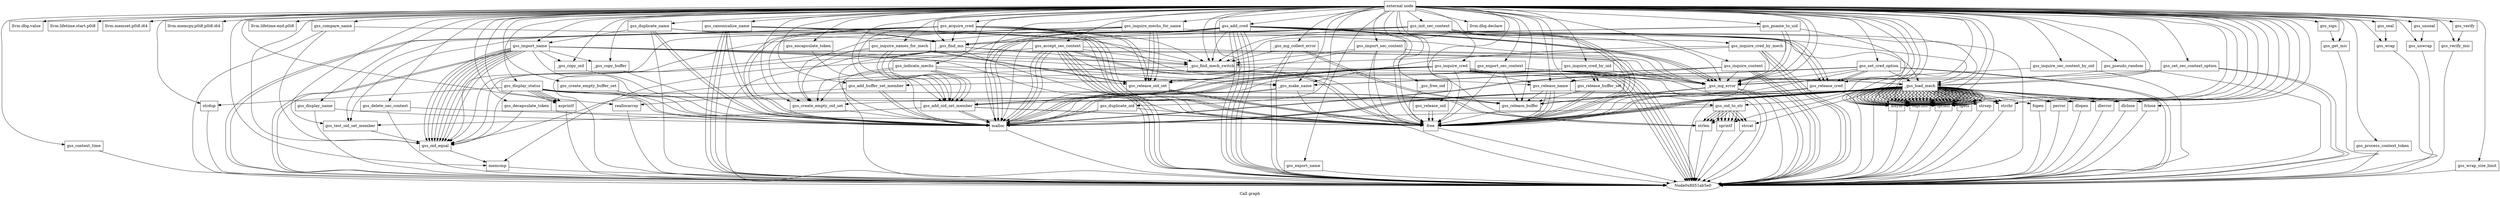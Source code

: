 digraph "Call graph" {
	label="Call graph";

	Node0x8051ab5b0 [shape=record,label="{external node}"];
	Node0x8051ab5b0 -> Node0x8051ab640;
	Node0x8051ab5b0 -> Node0x8051ab8e0;
	Node0x8051ab5b0 -> Node0x8051ab940;
	Node0x8051ab5b0 -> Node0x8051ab9a0;
	Node0x8051ab5b0 -> Node0x8051ab6a0;
	Node0x8051ab5b0 -> Node0x8051aba00;
	Node0x8051ab5b0 -> Node0x8051ab700;
	Node0x8051ab5b0 -> Node0x8051ab7c0;
	Node0x8051ab5b0 -> Node0x8051aba60;
	Node0x8051ab5b0 -> Node0x8051abac0;
	Node0x8051ab5b0 -> Node0x8051abd60;
	Node0x8051ab5b0 -> Node0x8051abd00;
	Node0x8051ab5b0 -> Node0x8051abe80;
	Node0x8051ab5b0 -> Node0x8051abee0;
	Node0x8051ab5b0 -> Node0x8051abf40;
	Node0x8051ab5b0 -> Node0x8051abfa0;
	Node0x8051ab5b0 -> Node0x804f64060;
	Node0x8051ab5b0 -> Node0x804f640c0;
	Node0x8051ab5b0 -> Node0x804f64120;
	Node0x8051ab5b0 -> Node0x8051abbe0;
	Node0x8051ab5b0 -> Node0x804f64180;
	Node0x8051ab5b0 -> Node0x804f641e0;
	Node0x8051ab5b0 -> Node0x804f64240;
	Node0x8051ab5b0 -> Node0x8051ab820;
	Node0x8051ab5b0 -> Node0x804f642a0;
	Node0x8051ab5b0 -> Node0x804f64300;
	Node0x8051ab5b0 -> Node0x804f64360;
	Node0x8051ab5b0 -> Node0x804f64420;
	Node0x8051ab5b0 -> Node0x804f64480;
	Node0x8051ab5b0 -> Node0x804f644e0;
	Node0x8051ab5b0 -> Node0x804f645a0;
	Node0x8051ab5b0 -> Node0x804f64600;
	Node0x8051ab5b0 -> Node0x804f64660;
	Node0x8051ab5b0 -> Node0x804f646c0;
	Node0x8051ab5b0 -> Node0x804f64720;
	Node0x8051ab5b0 -> Node0x804f64540;
	Node0x8051ab5b0 -> Node0x804f648a0;
	Node0x8051ab5b0 -> Node0x804f64900;
	Node0x8051ab5b0 -> Node0x804f64960;
	Node0x8051ab5b0 -> Node0x804f649c0;
	Node0x8051ab5b0 -> Node0x804f64a20;
	Node0x8051ab5b0 -> Node0x804f64a80;
	Node0x8051ab5b0 -> Node0x804f64ae0;
	Node0x8051ab5b0 -> Node0x804f64b40;
	Node0x8051ab5b0 -> Node0x804f64ba0;
	Node0x8051ab5b0 -> Node0x804f64c00;
	Node0x8051ab5b0 -> Node0x8051abb20;
	Node0x8051ab5b0 -> Node0x804f650e0;
	Node0x8051ab5b0 -> Node0x804f64c60;
	Node0x8051ab5b0 -> Node0x804f64cc0;
	Node0x8051ab5b0 -> Node0x804f64d20;
	Node0x8051ab5b0 -> Node0x804f64d80;
	Node0x8051ab5b0 -> Node0x804f64de0;
	Node0x8051ab5b0 -> Node0x804f64e40;
	Node0x8051ab5b0 -> Node0x804f64ea0;
	Node0x8051ab5b0 -> Node0x804f64f00;
	Node0x8051ab5b0 -> Node0x804f64f60;
	Node0x8051ab5b0 -> Node0x804f64fc0;
	Node0x8051ab5b0 -> Node0x804f65020;
	Node0x8051ab5b0 -> Node0x804f65080;
	Node0x8051ab5b0 -> Node0x8051ab760;
	Node0x8051ab5b0 -> Node0x8051abca0;
	Node0x8051ab5b0 -> Node0x8051ab880;
	Node0x8051ab5b0 -> Node0x804f643c0;
	Node0x8051ab5b0 -> Node0x804f65140;
	Node0x8051ab5b0 -> Node0x804f651a0;
	Node0x8051ab5b0 -> Node0x804f65200;
	Node0x8051ab5b0 -> Node0x804f65260;
	Node0x8051ab5b0 -> Node0x804f652c0;
	Node0x8051ab5b0 -> Node0x804f64000;
	Node0x8051ab5b0 -> Node0x8051abe20;
	Node0x8051ab5b0 -> Node0x804f64840;
	Node0x8051ab5b0 -> Node0x804f65320;
	Node0x8051ab5b0 -> Node0x8051abc40;
	Node0x8051ab5b0 -> Node0x804f65380;
	Node0x8051ab5b0 -> Node0x804f65440;
	Node0x8051ab5b0 -> Node0x804f654a0;
	Node0x8051ab5b0 -> Node0x804f65500;
	Node0x8051ab5b0 -> Node0x8051abb80;
	Node0x8051ab5b0 -> Node0x804f65560;
	Node0x8051ab5b0 -> Node0x804f655c0;
	Node0x8051ab5b0 -> Node0x8051abdc0;
	Node0x8051ab5b0 -> Node0x804f64780;
	Node0x8051ab5b0 -> Node0x804f65620;
	Node0x8051ab5b0 -> Node0x804f647e0;
	Node0x8051ab5b0 -> Node0x804f65680;
	Node0x8051ab5b0 -> Node0x804f656e0;
	Node0x8051ab5b0 -> Node0x804f653e0;
	Node0x8051ab5b0 -> Node0x804f65740;
	Node0x8051ab640 [shape=record,label="{gss_accept_sec_context}"];
	Node0x8051ab640 -> Node0x8051ab6a0;
	Node0x8051ab640 -> Node0x8051ab700;
	Node0x8051ab640 -> Node0x8051ab760;
	Node0x8051ab640 -> Node0x8051ab7c0;
	Node0x8051ab640 -> Node0x8051ab5e0;
	Node0x8051ab640 -> Node0x8051ab820;
	Node0x8051ab640 -> Node0x8051ab880;
	Node0x8051ab640 -> Node0x8051ab5e0;
	Node0x8051ab640 -> Node0x8051ab5e0;
	Node0x8051ab640 -> Node0x8051ab5e0;
	Node0x8051ab640 -> Node0x8051ab700;
	Node0x8051ab640 -> Node0x8051ab700;
	Node0x8051ab640 -> Node0x8051ab7c0;
	Node0x8051ab8e0 [shape=record,label="{llvm.dbg.value}"];
	Node0x8051ab940 [shape=record,label="{llvm.lifetime.start.p0i8}"];
	Node0x8051ab9a0 [shape=record,label="{llvm.memset.p0i8.i64}"];
	Node0x8051ab6a0 [shape=record,label="{memcmp}"];
	Node0x8051ab6a0 -> Node0x8051ab5e0;
	Node0x8051aba00 [shape=record,label="{llvm.memcpy.p0i8.p0i8.i64}"];
	Node0x8051ab700 [shape=record,label="{malloc}"];
	Node0x8051ab700 -> Node0x8051ab5e0;
	Node0x8051ab7c0 [shape=record,label="{free}"];
	Node0x8051ab7c0 -> Node0x8051ab5e0;
	Node0x8051aba60 [shape=record,label="{llvm.lifetime.end.p0i8}"];
	Node0x8051abac0 [shape=record,label="{gss_acquire_cred}"];
	Node0x8051abac0 -> Node0x8051abb20;
	Node0x8051abac0 -> Node0x8051abb80;
	Node0x8051abac0 -> Node0x8051abbe0;
	Node0x8051abac0 -> Node0x8051ab700;
	Node0x8051abac0 -> Node0x8051abc40;
	Node0x8051abac0 -> Node0x8051ab760;
	Node0x8051abac0 -> Node0x8051abca0;
	Node0x8051abac0 -> Node0x8051ab700;
	Node0x8051abac0 -> Node0x8051ab5e0;
	Node0x8051abac0 -> Node0x8051ab7c0;
	Node0x8051abac0 -> Node0x8051abd00;
	Node0x8051abac0 -> Node0x8051ab5e0;
	Node0x8051abac0 -> Node0x8051ab7c0;
	Node0x8051abac0 -> Node0x8051ab7c0;
	Node0x8051abac0 -> Node0x8051abc40;
	Node0x8051abd60 [shape=record,label="{gss_add_cred}"];
	Node0x8051abd60 -> Node0x8051ab700;
	Node0x8051abd60 -> Node0x8051abdc0;
	Node0x8051abd60 -> Node0x8051ab5e0;
	Node0x8051abd60 -> Node0x8051ab820;
	Node0x8051abd60 -> Node0x8051ab5e0;
	Node0x8051abd60 -> Node0x8051ab5e0;
	Node0x8051abd60 -> Node0x8051ab820;
	Node0x8051abd60 -> Node0x8051ab700;
	Node0x8051abd60 -> Node0x8051ab5e0;
	Node0x8051abd60 -> Node0x8051abe20;
	Node0x8051abd60 -> Node0x8051abca0;
	Node0x8051abd60 -> Node0x8051ab7c0;
	Node0x8051abd60 -> Node0x8051ab760;
	Node0x8051abd60 -> Node0x8051ab700;
	Node0x8051abd60 -> Node0x8051abe20;
	Node0x8051abd60 -> Node0x8051ab5e0;
	Node0x8051abd60 -> Node0x8051ab820;
	Node0x8051abd60 -> Node0x8051abe20;
	Node0x8051abd60 -> Node0x8051ab7c0;
	Node0x8051abd00 [shape=record,label="{gss_add_oid_set_member}"];
	Node0x8051abd00 -> Node0x8051abb80;
	Node0x8051abd00 -> Node0x8051ab700;
	Node0x8051abd00 -> Node0x8051ab700;
	Node0x8051abd00 -> Node0x8051ab7c0;
	Node0x8051abd00 -> Node0x8051ab7c0;
	Node0x8051abe80 [shape=record,label="{gss_create_empty_buffer_set}"];
	Node0x8051abe80 -> Node0x8051ab700;
	Node0x8051abee0 [shape=record,label="{gss_add_buffer_set_member}"];
	Node0x8051abee0 -> Node0x8051ab700;
	Node0x8051abee0 -> Node0x8051abf40;
	Node0x8051abee0 -> Node0x8051ab700;
	Node0x8051abf40 [shape=record,label="{reallocarray}"];
	Node0x8051abf40 -> Node0x8051ab5e0;
	Node0x8051abfa0 [shape=record,label="{gss_release_buffer_set}"];
	Node0x8051abfa0 -> Node0x804f64000;
	Node0x8051abfa0 -> Node0x8051ab7c0;
	Node0x8051abfa0 -> Node0x8051ab7c0;
	Node0x804f64060 [shape=record,label="{gss_canonicalize_name}"];
	Node0x804f64060 -> Node0x8051ab760;
	Node0x804f64060 -> Node0x8051abca0;
	Node0x804f64060 -> Node0x8051ab5e0;
	Node0x804f64060 -> Node0x8051ab820;
	Node0x804f64060 -> Node0x8051ab700;
	Node0x804f64060 -> Node0x8051ab5e0;
	Node0x804f64060 -> Node0x8051ab700;
	Node0x804f64060 -> Node0x8051ab5e0;
	Node0x804f64060 -> Node0x8051ab7c0;
	Node0x804f640c0 [shape=record,label="{gss_compare_name}"];
	Node0x804f640c0 -> Node0x8051abdc0;
	Node0x804f640c0 -> Node0x8051abca0;
	Node0x804f640c0 -> Node0x8051ab5e0;
	Node0x804f644e0 [shape=record,label="{gss_duplicate_name}"];
	Node0x804f644e0 -> Node0x804f64540;
	Node0x804f644e0 -> Node0x8051abca0;
	Node0x804f644e0 -> Node0x8051ab700;
	Node0x804f644e0 -> Node0x8051ab700;
	Node0x804f644e0 -> Node0x8051ab5e0;
	Node0x804f644e0 -> Node0x8051ab7c0;
	Node0x804f64120 [shape=record,label="{gss_context_time}"];
	Node0x804f64120 -> Node0x8051ab5e0;
	Node0x8051abbe0 [shape=record,label="{gss_create_empty_oid_set}"];
	Node0x8051abbe0 -> Node0x8051ab700;
	Node0x804f64180 [shape=record,label="{gss_decapsulate_token}"];
	Node0x804f64180 -> Node0x8051abdc0;
	Node0x804f64180 -> Node0x8051ab700;
	Node0x804f641e0 [shape=record,label="{gss_delete_sec_context}"];
	Node0x804f641e0 -> Node0x8051ab5e0;
	Node0x804f641e0 -> Node0x8051ab7c0;
	Node0x804f64240 [shape=record,label="{gss_display_name}"];
	Node0x804f64240 -> Node0x8051ab700;
	Node0x804f64240 -> Node0x8051ab5e0;
	Node0x8051ab820 [shape=record,label="{_gss_mg_error}"];
	Node0x8051ab820 -> Node0x804f64000;
	Node0x8051ab820 -> Node0x804f64000;
	Node0x8051ab820 -> Node0x8051ab5e0;
	Node0x8051ab820 -> Node0x8051ab5e0;
	Node0x804f642a0 [shape=record,label="{gss_display_status}"];
	Node0x804f642a0 -> Node0x8051abdc0;
	Node0x804f642a0 -> Node0x8051ab700;
	Node0x804f642a0 -> Node0x8051ab700;
	Node0x804f642a0 -> Node0x804f64300;
	Node0x804f642a0 -> Node0x804f64300;
	Node0x804f642a0 -> Node0x804f64360;
	Node0x804f642a0 -> Node0x804f643c0;
	Node0x804f642a0 -> Node0x804f64420;
	Node0x804f642a0 -> Node0x804f64300;
	Node0x804f642a0 -> Node0x804f64300;
	Node0x804f642a0 -> Node0x804f64000;
	Node0x804f642a0 -> Node0x804f64360;
	Node0x804f64300 [shape=record,label="{asprintf}"];
	Node0x804f64300 -> Node0x8051ab5e0;
	Node0x804f64360 [shape=record,label="{strlen}"];
	Node0x804f64360 -> Node0x8051ab5e0;
	Node0x804f64420 [shape=record,label="{strdup}"];
	Node0x804f64420 -> Node0x8051ab5e0;
	Node0x804f64480 [shape=record,label="{_gss_mg_collect_error}"];
	Node0x804f64480 -> Node0x8051ab760;
	Node0x804f64480 -> Node0x804f64000;
	Node0x804f64480 -> Node0x804f64000;
	Node0x804f64480 -> Node0x8051ab5e0;
	Node0x804f64480 -> Node0x8051ab5e0;
	Node0x804f645a0 [shape=record,label="{gss_duplicate_oid}"];
	Node0x804f645a0 -> Node0x8051ab700;
	Node0x804f645a0 -> Node0x8051ab700;
	Node0x804f645a0 -> Node0x8051ab7c0;
	Node0x804f64600 [shape=record,label="{gss_encapsulate_token}"];
	Node0x804f64600 -> Node0x8051ab700;
	Node0x804f64660 [shape=record,label="{gss_export_name}"];
	Node0x804f64660 -> Node0x8051ab5e0;
	Node0x804f646c0 [shape=record,label="{gss_export_sec_context}"];
	Node0x804f646c0 -> Node0x8051ab5e0;
	Node0x804f646c0 -> Node0x8051ab7c0;
	Node0x804f646c0 -> Node0x8051ab700;
	Node0x804f646c0 -> Node0x804f64000;
	Node0x804f646c0 -> Node0x8051ab820;
	Node0x804f64720 [shape=record,label="{gss_get_mic}"];
	Node0x804f64720 -> Node0x8051ab5e0;
	Node0x804f64540 [shape=record,label="{gss_import_name}"];
	Node0x804f64540 -> Node0x8051abdc0;
	Node0x804f64540 -> Node0x8051ab760;
	Node0x804f64540 -> Node0x8051ab5e0;
	Node0x804f64540 -> Node0x8051ab820;
	Node0x804f64540 -> Node0x8051ab880;
	Node0x804f64540 -> Node0x8051ab5e0;
	Node0x804f64540 -> Node0x8051abdc0;
	Node0x804f64540 -> Node0x8051abdc0;
	Node0x804f64540 -> Node0x8051abdc0;
	Node0x804f64540 -> Node0x8051abdc0;
	Node0x804f64540 -> Node0x8051abdc0;
	Node0x804f64540 -> Node0x8051abdc0;
	Node0x804f64540 -> Node0x8051abdc0;
	Node0x804f64540 -> Node0x8051ab700;
	Node0x804f64540 -> Node0x804f64780;
	Node0x804f64540 -> Node0x8051ab7c0;
	Node0x804f64540 -> Node0x804f647e0;
	Node0x804f64540 -> Node0x804f64840;
	Node0x804f648a0 [shape=record,label="{gss_import_sec_context}"];
	Node0x804f648a0 -> Node0x8051ab760;
	Node0x804f648a0 -> Node0x8051ab700;
	Node0x804f648a0 -> Node0x8051ab5e0;
	Node0x804f648a0 -> Node0x8051ab820;
	Node0x804f648a0 -> Node0x8051ab7c0;
	Node0x804f64900 [shape=record,label="{gss_indicate_mechs}"];
	Node0x804f64900 -> Node0x8051abb20;
	Node0x804f64900 -> Node0x8051abbe0;
	Node0x804f64900 -> Node0x8051ab5e0;
	Node0x804f64900 -> Node0x8051abd00;
	Node0x804f64900 -> Node0x8051abd00;
	Node0x804f64900 -> Node0x8051abc40;
	Node0x804f64900 -> Node0x8051abd00;
	Node0x804f64960 [shape=record,label="{gss_init_sec_context}"];
	Node0x804f64960 -> Node0x8051abb20;
	Node0x804f64960 -> Node0x8051ab700;
	Node0x804f64960 -> Node0x8051ab760;
	Node0x804f64960 -> Node0x8051ab7c0;
	Node0x804f64960 -> Node0x8051abca0;
	Node0x804f64960 -> Node0x8051ab7c0;
	Node0x804f64960 -> Node0x8051abdc0;
	Node0x804f64960 -> Node0x8051ab5e0;
	Node0x804f64960 -> Node0x8051ab7c0;
	Node0x804f64960 -> Node0x8051ab820;
	Node0x804f649c0 [shape=record,label="{gss_inquire_context}"];
	Node0x804f649c0 -> Node0x8051ab5e0;
	Node0x804f649c0 -> Node0x8051ab820;
	Node0x804f649c0 -> Node0x8051ab880;
	Node0x804f649c0 -> Node0x8051ab5e0;
	Node0x804f649c0 -> Node0x8051ab880;
	Node0x804f649c0 -> Node0x804f64840;
	Node0x804f649c0 -> Node0x8051ab5e0;
	Node0x804f64a20 [shape=record,label="{gss_inquire_cred}"];
	Node0x804f64a20 -> Node0x8051abb20;
	Node0x804f64a20 -> Node0x8051ab700;
	Node0x804f64a20 -> Node0x8051abbe0;
	Node0x804f64a20 -> Node0x8051ab7c0;
	Node0x804f64a20 -> Node0x8051ab5e0;
	Node0x804f64a20 -> Node0x8051ab700;
	Node0x804f64a20 -> Node0x8051ab5e0;
	Node0x804f64a20 -> Node0x8051ab5e0;
	Node0x804f64a20 -> Node0x8051abd00;
	Node0x804f64a20 -> Node0x8051ab5e0;
	Node0x804f64a20 -> Node0x8051ab700;
	Node0x804f64a20 -> Node0x8051ab5e0;
	Node0x804f64a20 -> Node0x8051ab5e0;
	Node0x804f64a20 -> Node0x8051abd00;
	Node0x804f64a20 -> Node0x804f64840;
	Node0x804f64a20 -> Node0x8051abc40;
	Node0x804f64a80 [shape=record,label="{gss_inquire_cred_by_mech}"];
	Node0x804f64a80 -> Node0x8051ab760;
	Node0x804f64a80 -> Node0x8051ab5e0;
	Node0x804f64a80 -> Node0x8051ab820;
	Node0x804f64a80 -> Node0x8051ab880;
	Node0x804f64a80 -> Node0x8051ab5e0;
	Node0x804f64a80 -> Node0x8051ab5e0;
	Node0x804f64ae0 [shape=record,label="{gss_inquire_cred_by_oid}"];
	Node0x804f64ae0 -> Node0x8051ab5e0;
	Node0x804f64ae0 -> Node0x8051abee0;
	Node0x804f64ae0 -> Node0x8051abfa0;
	Node0x804f64ae0 -> Node0x8051abfa0;
	Node0x804f64b40 [shape=record,label="{gss_inquire_mechs_for_name}"];
	Node0x804f64b40 -> Node0x8051abb20;
	Node0x804f64b40 -> Node0x8051abbe0;
	Node0x804f64b40 -> Node0x804f64ba0;
	Node0x804f64b40 -> Node0x8051abc40;
	Node0x804f64b40 -> Node0x8051abb80;
	Node0x804f64b40 -> Node0x8051abc40;
	Node0x804f64b40 -> Node0x8051abd00;
	Node0x804f64b40 -> Node0x8051abc40;
	Node0x804f64ba0 [shape=record,label="{gss_inquire_names_for_mech}"];
	Node0x804f64ba0 -> Node0x8051ab760;
	Node0x804f64ba0 -> Node0x8051ab5e0;
	Node0x804f64ba0 -> Node0x8051abbe0;
	Node0x804f64ba0 -> Node0x8051abd00;
	Node0x804f64ba0 -> Node0x8051abc40;
	Node0x804f64ba0 -> Node0x8051abd00;
	Node0x804f64ba0 -> Node0x8051abc40;
	Node0x804f64c00 [shape=record,label="{gss_inquire_sec_context_by_oid}"];
	Node0x804f64c00 -> Node0x8051ab5e0;
	Node0x804f64c00 -> Node0x8051ab820;
	Node0x8051abb20 [shape=record,label="{_gss_load_mech}"];
	Node0x8051abb20 -> Node0x8051abbe0;
	Node0x8051abb20 -> Node0x804f64c60;
	Node0x8051abb20 -> Node0x804f64cc0;
	Node0x8051abb20 -> Node0x804f64d20;
	Node0x8051abb20 -> Node0x804f64d80;
	Node0x8051abb20 -> Node0x804f64d80;
	Node0x8051abb20 -> Node0x804f64d80;
	Node0x8051abb20 -> Node0x804f64d80;
	Node0x8051abb20 -> Node0x804f64de0;
	Node0x8051abb20 -> Node0x804f64e40;
	Node0x8051abb20 -> Node0x804f64ea0;
	Node0x8051abb20 -> Node0x804f64cc0;
	Node0x8051abb20 -> Node0x8051ab700;
	Node0x8051abb20 -> Node0x804f64f00;
	Node0x8051abb20 -> Node0x804f64f00;
	Node0x8051abb20 -> Node0x8051ab700;
	Node0x8051abb20 -> Node0x804f64f00;
	Node0x8051abb20 -> Node0x8051ab700;
	Node0x8051abb20 -> Node0x8051ab7c0;
	Node0x8051abb20 -> Node0x804f64f60;
	Node0x8051abb20 -> Node0x8051ab5e0;
	Node0x8051abb20 -> Node0x8051abd00;
	Node0x8051abb20 -> Node0x8051ab7c0;
	Node0x8051abb20 -> Node0x8051ab7c0;
	Node0x8051abb20 -> Node0x804f64fc0;
	Node0x8051abb20 -> Node0x804f64f60;
	Node0x8051abb20 -> Node0x804f64ea0;
	Node0x8051abb20 -> Node0x804f64fc0;
	Node0x8051abb20 -> Node0x804f64f60;
	Node0x8051abb20 -> Node0x804f64ea0;
	Node0x8051abb20 -> Node0x804f64fc0;
	Node0x8051abb20 -> Node0x804f64f60;
	Node0x8051abb20 -> Node0x804f64ea0;
	Node0x8051abb20 -> Node0x804f64fc0;
	Node0x8051abb20 -> Node0x804f64f60;
	Node0x8051abb20 -> Node0x804f64ea0;
	Node0x8051abb20 -> Node0x804f64fc0;
	Node0x8051abb20 -> Node0x804f64f60;
	Node0x8051abb20 -> Node0x804f64ea0;
	Node0x8051abb20 -> Node0x804f64fc0;
	Node0x8051abb20 -> Node0x804f64f60;
	Node0x8051abb20 -> Node0x804f64ea0;
	Node0x8051abb20 -> Node0x804f64fc0;
	Node0x8051abb20 -> Node0x804f64f60;
	Node0x8051abb20 -> Node0x804f64ea0;
	Node0x8051abb20 -> Node0x804f64fc0;
	Node0x8051abb20 -> Node0x804f64f60;
	Node0x8051abb20 -> Node0x804f64ea0;
	Node0x8051abb20 -> Node0x804f64fc0;
	Node0x8051abb20 -> Node0x804f64f60;
	Node0x8051abb20 -> Node0x804f64ea0;
	Node0x8051abb20 -> Node0x804f64fc0;
	Node0x8051abb20 -> Node0x804f64f60;
	Node0x8051abb20 -> Node0x804f64ea0;
	Node0x8051abb20 -> Node0x804f64fc0;
	Node0x8051abb20 -> Node0x804f64f60;
	Node0x8051abb20 -> Node0x804f64ea0;
	Node0x8051abb20 -> Node0x804f64fc0;
	Node0x8051abb20 -> Node0x804f64f60;
	Node0x8051abb20 -> Node0x804f64ea0;
	Node0x8051abb20 -> Node0x804f64fc0;
	Node0x8051abb20 -> Node0x804f64f60;
	Node0x8051abb20 -> Node0x804f64fc0;
	Node0x8051abb20 -> Node0x804f64f60;
	Node0x8051abb20 -> Node0x804f64ea0;
	Node0x8051abb20 -> Node0x804f64fc0;
	Node0x8051abb20 -> Node0x804f64f60;
	Node0x8051abb20 -> Node0x804f64ea0;
	Node0x8051abb20 -> Node0x804f64fc0;
	Node0x8051abb20 -> Node0x804f64f60;
	Node0x8051abb20 -> Node0x804f64ea0;
	Node0x8051abb20 -> Node0x804f64fc0;
	Node0x8051abb20 -> Node0x804f64f60;
	Node0x8051abb20 -> Node0x804f64ea0;
	Node0x8051abb20 -> Node0x804f64fc0;
	Node0x8051abb20 -> Node0x804f64f60;
	Node0x8051abb20 -> Node0x804f64ea0;
	Node0x8051abb20 -> Node0x804f64fc0;
	Node0x8051abb20 -> Node0x804f64f60;
	Node0x8051abb20 -> Node0x804f64ea0;
	Node0x8051abb20 -> Node0x804f64fc0;
	Node0x8051abb20 -> Node0x804f64f60;
	Node0x8051abb20 -> Node0x804f64ea0;
	Node0x8051abb20 -> Node0x804f64fc0;
	Node0x8051abb20 -> Node0x804f64f60;
	Node0x8051abb20 -> Node0x804f64ea0;
	Node0x8051abb20 -> Node0x804f64fc0;
	Node0x8051abb20 -> Node0x804f64f60;
	Node0x8051abb20 -> Node0x804f64ea0;
	Node0x8051abb20 -> Node0x804f64fc0;
	Node0x8051abb20 -> Node0x804f64f60;
	Node0x8051abb20 -> Node0x804f64ea0;
	Node0x8051abb20 -> Node0x804f64fc0;
	Node0x8051abb20 -> Node0x804f64f60;
	Node0x8051abb20 -> Node0x804f64ea0;
	Node0x8051abb20 -> Node0x804f64fc0;
	Node0x8051abb20 -> Node0x804f64f60;
	Node0x8051abb20 -> Node0x804f64ea0;
	Node0x8051abb20 -> Node0x804f64fc0;
	Node0x8051abb20 -> Node0x804f64f60;
	Node0x8051abb20 -> Node0x804f64ea0;
	Node0x8051abb20 -> Node0x804f64fc0;
	Node0x8051abb20 -> Node0x804f64f60;
	Node0x8051abb20 -> Node0x804f64ea0;
	Node0x8051abb20 -> Node0x804f64fc0;
	Node0x8051abb20 -> Node0x804f64f60;
	Node0x8051abb20 -> Node0x804f64ea0;
	Node0x8051abb20 -> Node0x804f64fc0;
	Node0x8051abb20 -> Node0x804f64f60;
	Node0x8051abb20 -> Node0x804f64ea0;
	Node0x8051abb20 -> Node0x804f64fc0;
	Node0x8051abb20 -> Node0x804f64f60;
	Node0x8051abb20 -> Node0x804f64fc0;
	Node0x8051abb20 -> Node0x804f64f60;
	Node0x8051abb20 -> Node0x804f64fc0;
	Node0x8051abb20 -> Node0x804f64f60;
	Node0x8051abb20 -> Node0x804f64fc0;
	Node0x8051abb20 -> Node0x804f64f60;
	Node0x8051abb20 -> Node0x804f64fc0;
	Node0x8051abb20 -> Node0x804f64f60;
	Node0x8051abb20 -> Node0x804f64fc0;
	Node0x8051abb20 -> Node0x804f64f60;
	Node0x8051abb20 -> Node0x804f64cc0;
	Node0x8051abb20 -> Node0x8051ab7c0;
	Node0x8051abb20 -> Node0x8051ab7c0;
	Node0x8051abb20 -> Node0x804f65020;
	Node0x8051abb20 -> Node0x804f65080;
	Node0x804f650e0 [shape=record,label="{llvm.dbg.declare}"];
	Node0x804f64c60 [shape=record,label="{fopen}"];
	Node0x804f64c60 -> Node0x8051ab5e0;
	Node0x804f64cc0 [shape=record,label="{fgets}"];
	Node0x804f64cc0 -> Node0x8051ab5e0;
	Node0x804f64d20 [shape=record,label="{perror}"];
	Node0x804f64d20 -> Node0x8051ab5e0;
	Node0x804f64d80 [shape=record,label="{strsep}"];
	Node0x804f64d80 -> Node0x8051ab5e0;
	Node0x804f64de0 [shape=record,label="{dlopen}"];
	Node0x804f64de0 -> Node0x8051ab5e0;
	Node0x804f64e40 [shape=record,label="{dlerror}"];
	Node0x804f64e40 -> Node0x8051ab5e0;
	Node0x804f64ea0 [shape=record,label="{fprintf}"];
	Node0x804f64ea0 -> Node0x8051ab5e0;
	Node0x804f64f00 [shape=record,label="{strchr}"];
	Node0x804f64f00 -> Node0x8051ab5e0;
	Node0x804f64f60 [shape=record,label="{dlsym}"];
	Node0x804f64f60 -> Node0x8051ab5e0;
	Node0x804f64fc0 [shape=record,label="{snprintf}"];
	Node0x804f64fc0 -> Node0x8051ab5e0;
	Node0x804f65020 [shape=record,label="{dlclose}"];
	Node0x804f65020 -> Node0x8051ab5e0;
	Node0x804f65080 [shape=record,label="{fclose}"];
	Node0x804f65080 -> Node0x8051ab5e0;
	Node0x8051ab760 [shape=record,label="{_gss_find_mech_switch}"];
	Node0x8051ab760 -> Node0x8051abb20;
	Node0x8051ab760 -> Node0x8051abdc0;
	Node0x8051abca0 [shape=record,label="{_gss_find_mn}"];
	Node0x8051abca0 -> Node0x8051abdc0;
	Node0x8051abca0 -> Node0x8051ab760;
	Node0x8051abca0 -> Node0x8051ab700;
	Node0x8051abca0 -> Node0x8051ab5e0;
	Node0x8051abca0 -> Node0x8051ab820;
	Node0x8051abca0 -> Node0x8051ab7c0;
	Node0x8051ab880 [shape=record,label="{_gss_make_name}"];
	Node0x8051ab880 -> Node0x8051ab700;
	Node0x8051ab880 -> Node0x8051ab700;
	Node0x8051ab880 -> Node0x8051ab7c0;
	Node0x804f643c0 [shape=record,label="{gss_oid_to_str}"];
	Node0x804f643c0 -> Node0x804f65140;
	Node0x804f643c0 -> Node0x804f64360;
	Node0x804f643c0 -> Node0x804f65140;
	Node0x804f643c0 -> Node0x804f64360;
	Node0x804f643c0 -> Node0x804f65140;
	Node0x804f643c0 -> Node0x804f64360;
	Node0x804f643c0 -> Node0x8051ab700;
	Node0x804f643c0 -> Node0x804f65140;
	Node0x804f643c0 -> Node0x804f651a0;
	Node0x804f643c0 -> Node0x804f65140;
	Node0x804f643c0 -> Node0x804f651a0;
	Node0x804f643c0 -> Node0x804f65140;
	Node0x804f643c0 -> Node0x804f651a0;
	Node0x804f643c0 -> Node0x804f64360;
	Node0x804f643c0 -> Node0x804f64360;
	Node0x804f65140 [shape=record,label="{sprintf}"];
	Node0x804f65140 -> Node0x8051ab5e0;
	Node0x804f651a0 [shape=record,label="{strcat}"];
	Node0x804f651a0 -> Node0x8051ab5e0;
	Node0x804f65200 [shape=record,label="{gss_pname_to_uid}"];
	Node0x804f65200 -> Node0x8051ab760;
	Node0x804f65200 -> Node0x8051abca0;
	Node0x804f65200 -> Node0x8051ab820;
	Node0x804f65200 -> Node0x8051ab5e0;
	Node0x804f65200 -> Node0x8051ab820;
	Node0x804f65260 [shape=record,label="{gss_process_context_token}"];
	Node0x804f65260 -> Node0x8051ab5e0;
	Node0x804f652c0 [shape=record,label="{gss_pseudo_random}"];
	Node0x804f652c0 -> Node0x8051ab5e0;
	Node0x804f652c0 -> Node0x8051ab820;
	Node0x804f64000 [shape=record,label="{gss_release_buffer}"];
	Node0x804f64000 -> Node0x8051ab7c0;
	Node0x8051abe20 [shape=record,label="{gss_release_cred}"];
	Node0x8051abe20 -> Node0x8051ab5e0;
	Node0x8051abe20 -> Node0x8051ab7c0;
	Node0x8051abe20 -> Node0x8051ab7c0;
	Node0x804f64840 [shape=record,label="{gss_release_name}"];
	Node0x804f64840 -> Node0x8051ab7c0;
	Node0x804f64840 -> Node0x8051ab5e0;
	Node0x804f64840 -> Node0x8051ab7c0;
	Node0x804f64840 -> Node0x804f64000;
	Node0x804f64840 -> Node0x8051ab7c0;
	Node0x804f65320 [shape=record,label="{gss_release_oid}"];
	Node0x804f65320 -> Node0x8051ab7c0;
	Node0x804f65320 -> Node0x8051ab7c0;
	Node0x8051abc40 [shape=record,label="{gss_release_oid_set}"];
	Node0x8051abc40 -> Node0x8051ab7c0;
	Node0x8051abc40 -> Node0x8051ab7c0;
	Node0x8051abc40 -> Node0x8051ab7c0;
	Node0x804f65380 [shape=record,label="{gss_seal}"];
	Node0x804f65380 -> Node0x804f653e0;
	Node0x804f65440 [shape=record,label="{gss_set_cred_option}"];
	Node0x804f65440 -> Node0x8051abb20;
	Node0x804f65440 -> Node0x8051ab700;
	Node0x804f65440 -> Node0x8051ab700;
	Node0x804f65440 -> Node0x8051abe20;
	Node0x804f65440 -> Node0x8051ab5e0;
	Node0x804f65440 -> Node0x8051ab7c0;
	Node0x804f65440 -> Node0x8051abe20;
	Node0x804f65440 -> Node0x8051ab5e0;
	Node0x804f65440 -> Node0x8051ab820;
	Node0x804f654a0 [shape=record,label="{gss_set_sec_context_option}"];
	Node0x804f654a0 -> Node0x8051abb20;
	Node0x804f654a0 -> Node0x8051ab5e0;
	Node0x804f654a0 -> Node0x8051ab5e0;
	Node0x804f654a0 -> Node0x8051ab820;
	Node0x804f65500 [shape=record,label="{gss_sign}"];
	Node0x804f65500 -> Node0x804f64720;
	Node0x8051abb80 [shape=record,label="{gss_test_oid_set_member}"];
	Node0x8051abb80 -> Node0x8051abdc0;
	Node0x804f65560 [shape=record,label="{gss_unseal}"];
	Node0x804f65560 -> Node0x804f655c0;
	Node0x804f655c0 [shape=record,label="{gss_unwrap}"];
	Node0x804f655c0 -> Node0x8051ab5e0;
	Node0x8051abdc0 [shape=record,label="{gss_oid_equal}"];
	Node0x8051abdc0 -> Node0x8051ab6a0;
	Node0x804f64780 [shape=record,label="{_gss_copy_oid}"];
	Node0x804f64780 -> Node0x8051ab700;
	Node0x804f65620 [shape=record,label="{_gss_free_oid}"];
	Node0x804f65620 -> Node0x8051ab7c0;
	Node0x804f647e0 [shape=record,label="{_gss_copy_buffer}"];
	Node0x804f647e0 -> Node0x8051ab700;
	Node0x804f65680 [shape=record,label="{gss_verify}"];
	Node0x804f65680 -> Node0x804f656e0;
	Node0x804f656e0 [shape=record,label="{gss_verify_mic}"];
	Node0x804f656e0 -> Node0x8051ab5e0;
	Node0x804f653e0 [shape=record,label="{gss_wrap}"];
	Node0x804f653e0 -> Node0x8051ab5e0;
	Node0x804f65740 [shape=record,label="{gss_wrap_size_limit}"];
	Node0x804f65740 -> Node0x8051ab5e0;
}
